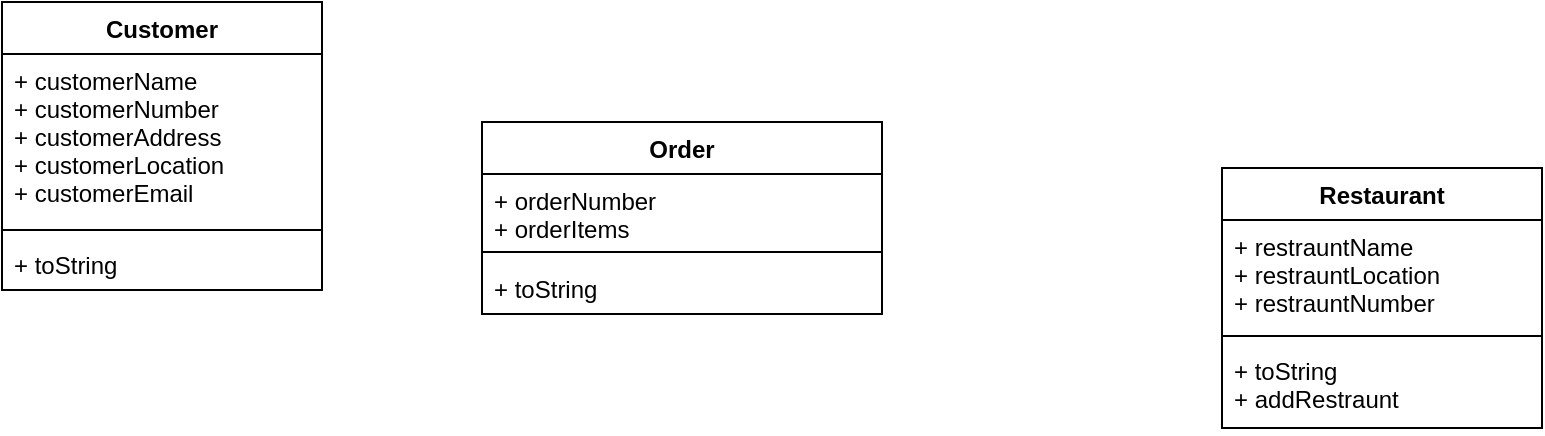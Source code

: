 <mxfile version="14.7.6" type="device"><diagram id="sVszs5AiV-Hiq59UbpIv" name="Page-1"><mxGraphModel dx="815" dy="457" grid="1" gridSize="10" guides="1" tooltips="1" connect="1" arrows="1" fold="1" page="1" pageScale="1" pageWidth="827" pageHeight="1169" math="0" shadow="0"><root><mxCell id="0"/><mxCell id="1" parent="0"/><mxCell id="Yl5sguQs50QmZFBEV897-1" value="Order" style="swimlane;fontStyle=1;align=center;verticalAlign=top;childLayout=stackLayout;horizontal=1;startSize=26;horizontalStack=0;resizeParent=1;resizeParentMax=0;resizeLast=0;collapsible=1;marginBottom=0;" vertex="1" parent="1"><mxGeometry x="260" y="90" width="200" height="96" as="geometry"/></mxCell><mxCell id="Yl5sguQs50QmZFBEV897-2" value="+ orderNumber&#xa;+ orderItems" style="text;strokeColor=none;fillColor=none;align=left;verticalAlign=top;spacingLeft=4;spacingRight=4;overflow=hidden;rotatable=0;points=[[0,0.5],[1,0.5]];portConstraint=eastwest;" vertex="1" parent="Yl5sguQs50QmZFBEV897-1"><mxGeometry y="26" width="200" height="34" as="geometry"/></mxCell><mxCell id="Yl5sguQs50QmZFBEV897-3" value="" style="line;strokeWidth=1;fillColor=none;align=left;verticalAlign=middle;spacingTop=-1;spacingLeft=3;spacingRight=3;rotatable=0;labelPosition=right;points=[];portConstraint=eastwest;" vertex="1" parent="Yl5sguQs50QmZFBEV897-1"><mxGeometry y="60" width="200" height="10" as="geometry"/></mxCell><mxCell id="Yl5sguQs50QmZFBEV897-4" value="+ toString" style="text;strokeColor=none;fillColor=none;align=left;verticalAlign=top;spacingLeft=4;spacingRight=4;overflow=hidden;rotatable=0;points=[[0,0.5],[1,0.5]];portConstraint=eastwest;" vertex="1" parent="Yl5sguQs50QmZFBEV897-1"><mxGeometry y="70" width="200" height="26" as="geometry"/></mxCell><mxCell id="Yl5sguQs50QmZFBEV897-5" value="Restaurant" style="swimlane;fontStyle=1;align=center;verticalAlign=top;childLayout=stackLayout;horizontal=1;startSize=26;horizontalStack=0;resizeParent=1;resizeParentMax=0;resizeLast=0;collapsible=1;marginBottom=0;" vertex="1" parent="1"><mxGeometry x="630" y="113" width="160" height="130" as="geometry"/></mxCell><mxCell id="Yl5sguQs50QmZFBEV897-6" value="+ restrauntName&#xa;+ restrauntLocation&#xa;+ restrauntNumber" style="text;strokeColor=none;fillColor=none;align=left;verticalAlign=top;spacingLeft=4;spacingRight=4;overflow=hidden;rotatable=0;points=[[0,0.5],[1,0.5]];portConstraint=eastwest;" vertex="1" parent="Yl5sguQs50QmZFBEV897-5"><mxGeometry y="26" width="160" height="54" as="geometry"/></mxCell><mxCell id="Yl5sguQs50QmZFBEV897-7" value="" style="line;strokeWidth=1;fillColor=none;align=left;verticalAlign=middle;spacingTop=-1;spacingLeft=3;spacingRight=3;rotatable=0;labelPosition=right;points=[];portConstraint=eastwest;" vertex="1" parent="Yl5sguQs50QmZFBEV897-5"><mxGeometry y="80" width="160" height="8" as="geometry"/></mxCell><mxCell id="Yl5sguQs50QmZFBEV897-8" value="+ toString&#xa;+ addRestraunt" style="text;strokeColor=none;fillColor=none;align=left;verticalAlign=top;spacingLeft=4;spacingRight=4;overflow=hidden;rotatable=0;points=[[0,0.5],[1,0.5]];portConstraint=eastwest;" vertex="1" parent="Yl5sguQs50QmZFBEV897-5"><mxGeometry y="88" width="160" height="42" as="geometry"/></mxCell><mxCell id="Yl5sguQs50QmZFBEV897-14" value="Customer" style="swimlane;fontStyle=1;align=center;verticalAlign=top;childLayout=stackLayout;horizontal=1;startSize=26;horizontalStack=0;resizeParent=1;resizeParentMax=0;resizeLast=0;collapsible=1;marginBottom=0;" vertex="1" parent="1"><mxGeometry x="20" y="30" width="160" height="144" as="geometry"/></mxCell><mxCell id="Yl5sguQs50QmZFBEV897-15" value="+ customerName&#xa;+ customerNumber&#xa;+ customerAddress&#xa;+ customerLocation&#xa;+ customerEmail" style="text;strokeColor=none;fillColor=none;align=left;verticalAlign=top;spacingLeft=4;spacingRight=4;overflow=hidden;rotatable=0;points=[[0,0.5],[1,0.5]];portConstraint=eastwest;" vertex="1" parent="Yl5sguQs50QmZFBEV897-14"><mxGeometry y="26" width="160" height="84" as="geometry"/></mxCell><mxCell id="Yl5sguQs50QmZFBEV897-16" value="" style="line;strokeWidth=1;fillColor=none;align=left;verticalAlign=middle;spacingTop=-1;spacingLeft=3;spacingRight=3;rotatable=0;labelPosition=right;points=[];portConstraint=eastwest;" vertex="1" parent="Yl5sguQs50QmZFBEV897-14"><mxGeometry y="110" width="160" height="8" as="geometry"/></mxCell><mxCell id="Yl5sguQs50QmZFBEV897-17" value="+ toString" style="text;strokeColor=none;fillColor=none;align=left;verticalAlign=top;spacingLeft=4;spacingRight=4;overflow=hidden;rotatable=0;points=[[0,0.5],[1,0.5]];portConstraint=eastwest;" vertex="1" parent="Yl5sguQs50QmZFBEV897-14"><mxGeometry y="118" width="160" height="26" as="geometry"/></mxCell></root></mxGraphModel></diagram></mxfile>